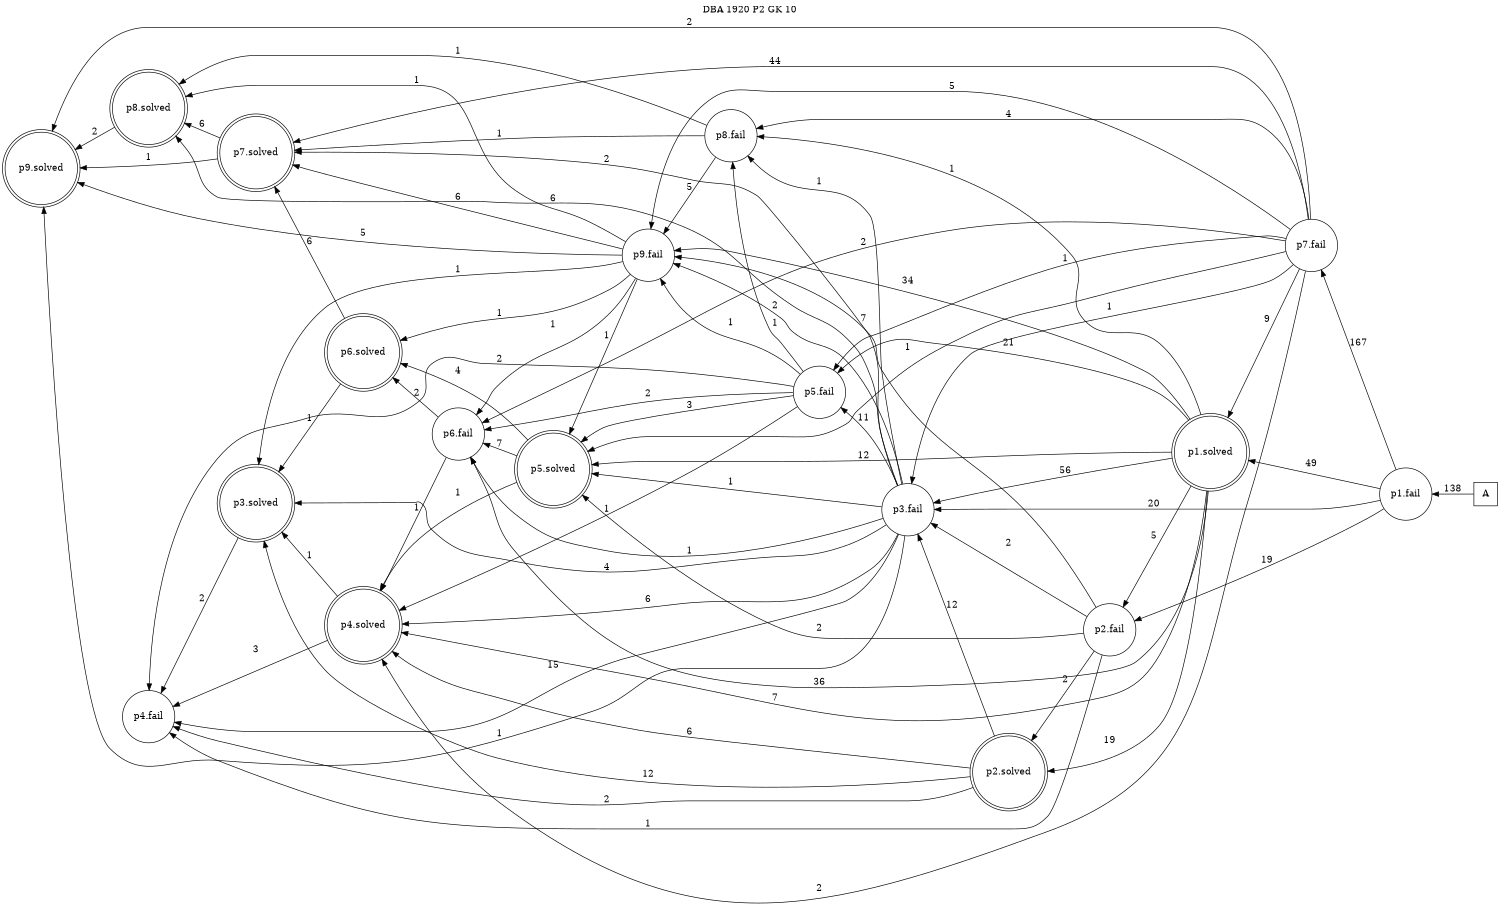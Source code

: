 digraph DBA_1920_P2_GK_10_GOOD {
labelloc="tl"
label= " DBA 1920 P2 GK 10 "
rankdir="RL";
graph [ size=" 10 , 10 !"]

"A" [shape="square" label="A"]
"p1.fail" [shape="circle" label="p1.fail"]
"p2.fail" [shape="circle" label="p2.fail"]
"p1.solved" [shape="doublecircle" label="p1.solved"]
"p2.solved" [shape="doublecircle" label="p2.solved"]
"p3.fail" [shape="circle" label="p3.fail"]
"p4.fail" [shape="circle" label="p4.fail"]
"p5.fail" [shape="circle" label="p5.fail"]
"p4.solved" [shape="doublecircle" label="p4.solved"]
"p3.solved" [shape="doublecircle" label="p3.solved"]
"p6.fail" [shape="circle" label="p6.fail"]
"p7.fail" [shape="circle" label="p7.fail"]
"p8.fail" [shape="circle" label="p8.fail"]
"p9.fail" [shape="circle" label="p9.fail"]
"p5.solved" [shape="doublecircle" label="p5.solved"]
"p6.solved" [shape="doublecircle" label="p6.solved"]
"p7.solved" [shape="doublecircle" label="p7.solved"]
"p8.solved" [shape="doublecircle" label="p8.solved"]
"p9.solved" [shape="doublecircle" label="p9.solved"]
"A" -> "p1.fail" [ label=138]
"p1.fail" -> "p2.fail" [ label=19]
"p1.fail" -> "p1.solved" [ label=49]
"p1.fail" -> "p3.fail" [ label=20]
"p1.fail" -> "p7.fail" [ label=167]
"p2.fail" -> "p2.solved" [ label=2]
"p2.fail" -> "p3.fail" [ label=2]
"p2.fail" -> "p4.fail" [ label=1]
"p2.fail" -> "p9.fail" [ label=7]
"p2.fail" -> "p5.solved" [ label=2]
"p1.solved" -> "p2.fail" [ label=5]
"p1.solved" -> "p2.solved" [ label=19]
"p1.solved" -> "p3.fail" [ label=56]
"p1.solved" -> "p5.fail" [ label=21]
"p1.solved" -> "p4.solved" [ label=7]
"p1.solved" -> "p6.fail" [ label=36]
"p1.solved" -> "p8.fail" [ label=1]
"p1.solved" -> "p9.fail" [ label=34]
"p1.solved" -> "p5.solved" [ label=12]
"p2.solved" -> "p3.fail" [ label=12]
"p2.solved" -> "p4.fail" [ label=2]
"p2.solved" -> "p4.solved" [ label=6]
"p2.solved" -> "p3.solved" [ label=12]
"p3.fail" -> "p4.fail" [ label=15]
"p3.fail" -> "p5.fail" [ label=11]
"p3.fail" -> "p4.solved" [ label=6]
"p3.fail" -> "p3.solved" [ label=4]
"p3.fail" -> "p6.fail" [ label=1]
"p3.fail" -> "p8.fail" [ label=1]
"p3.fail" -> "p9.fail" [ label=2]
"p3.fail" -> "p5.solved" [ label=1]
"p3.fail" -> "p7.solved" [ label=2]
"p3.fail" -> "p8.solved" [ label=6]
"p3.fail" -> "p9.solved" [ label=1]
"p5.fail" -> "p4.fail" [ label=2]
"p5.fail" -> "p4.solved" [ label=1]
"p5.fail" -> "p6.fail" [ label=2]
"p5.fail" -> "p8.fail" [ label=1]
"p5.fail" -> "p9.fail" [ label=1]
"p5.fail" -> "p5.solved" [ label=3]
"p4.solved" -> "p4.fail" [ label=3]
"p4.solved" -> "p3.solved" [ label=1]
"p3.solved" -> "p4.fail" [ label=2]
"p6.fail" -> "p4.solved" [ label=1]
"p6.fail" -> "p6.solved" [ label=2]
"p7.fail" -> "p1.solved" [ label=9]
"p7.fail" -> "p3.fail" [ label=1]
"p7.fail" -> "p5.fail" [ label=1]
"p7.fail" -> "p4.solved" [ label=2]
"p7.fail" -> "p6.fail" [ label=2]
"p7.fail" -> "p8.fail" [ label=4]
"p7.fail" -> "p9.fail" [ label=5]
"p7.fail" -> "p5.solved" [ label=1]
"p7.fail" -> "p7.solved" [ label=44]
"p7.fail" -> "p9.solved" [ label=2]
"p8.fail" -> "p9.fail" [ label=5]
"p8.fail" -> "p7.solved" [ label=1]
"p8.fail" -> "p8.solved" [ label=1]
"p9.fail" -> "p3.solved" [ label=1]
"p9.fail" -> "p6.fail" [ label=1]
"p9.fail" -> "p5.solved" [ label=1]
"p9.fail" -> "p6.solved" [ label=1]
"p9.fail" -> "p7.solved" [ label=6]
"p9.fail" -> "p8.solved" [ label=1]
"p9.fail" -> "p9.solved" [ label=5]
"p5.solved" -> "p4.solved" [ label=1]
"p5.solved" -> "p6.fail" [ label=7]
"p5.solved" -> "p6.solved" [ label=4]
"p6.solved" -> "p3.solved" [ label=1]
"p6.solved" -> "p7.solved" [ label=6]
"p7.solved" -> "p8.solved" [ label=6]
"p7.solved" -> "p9.solved" [ label=1]
"p8.solved" -> "p9.solved" [ label=2]
}
